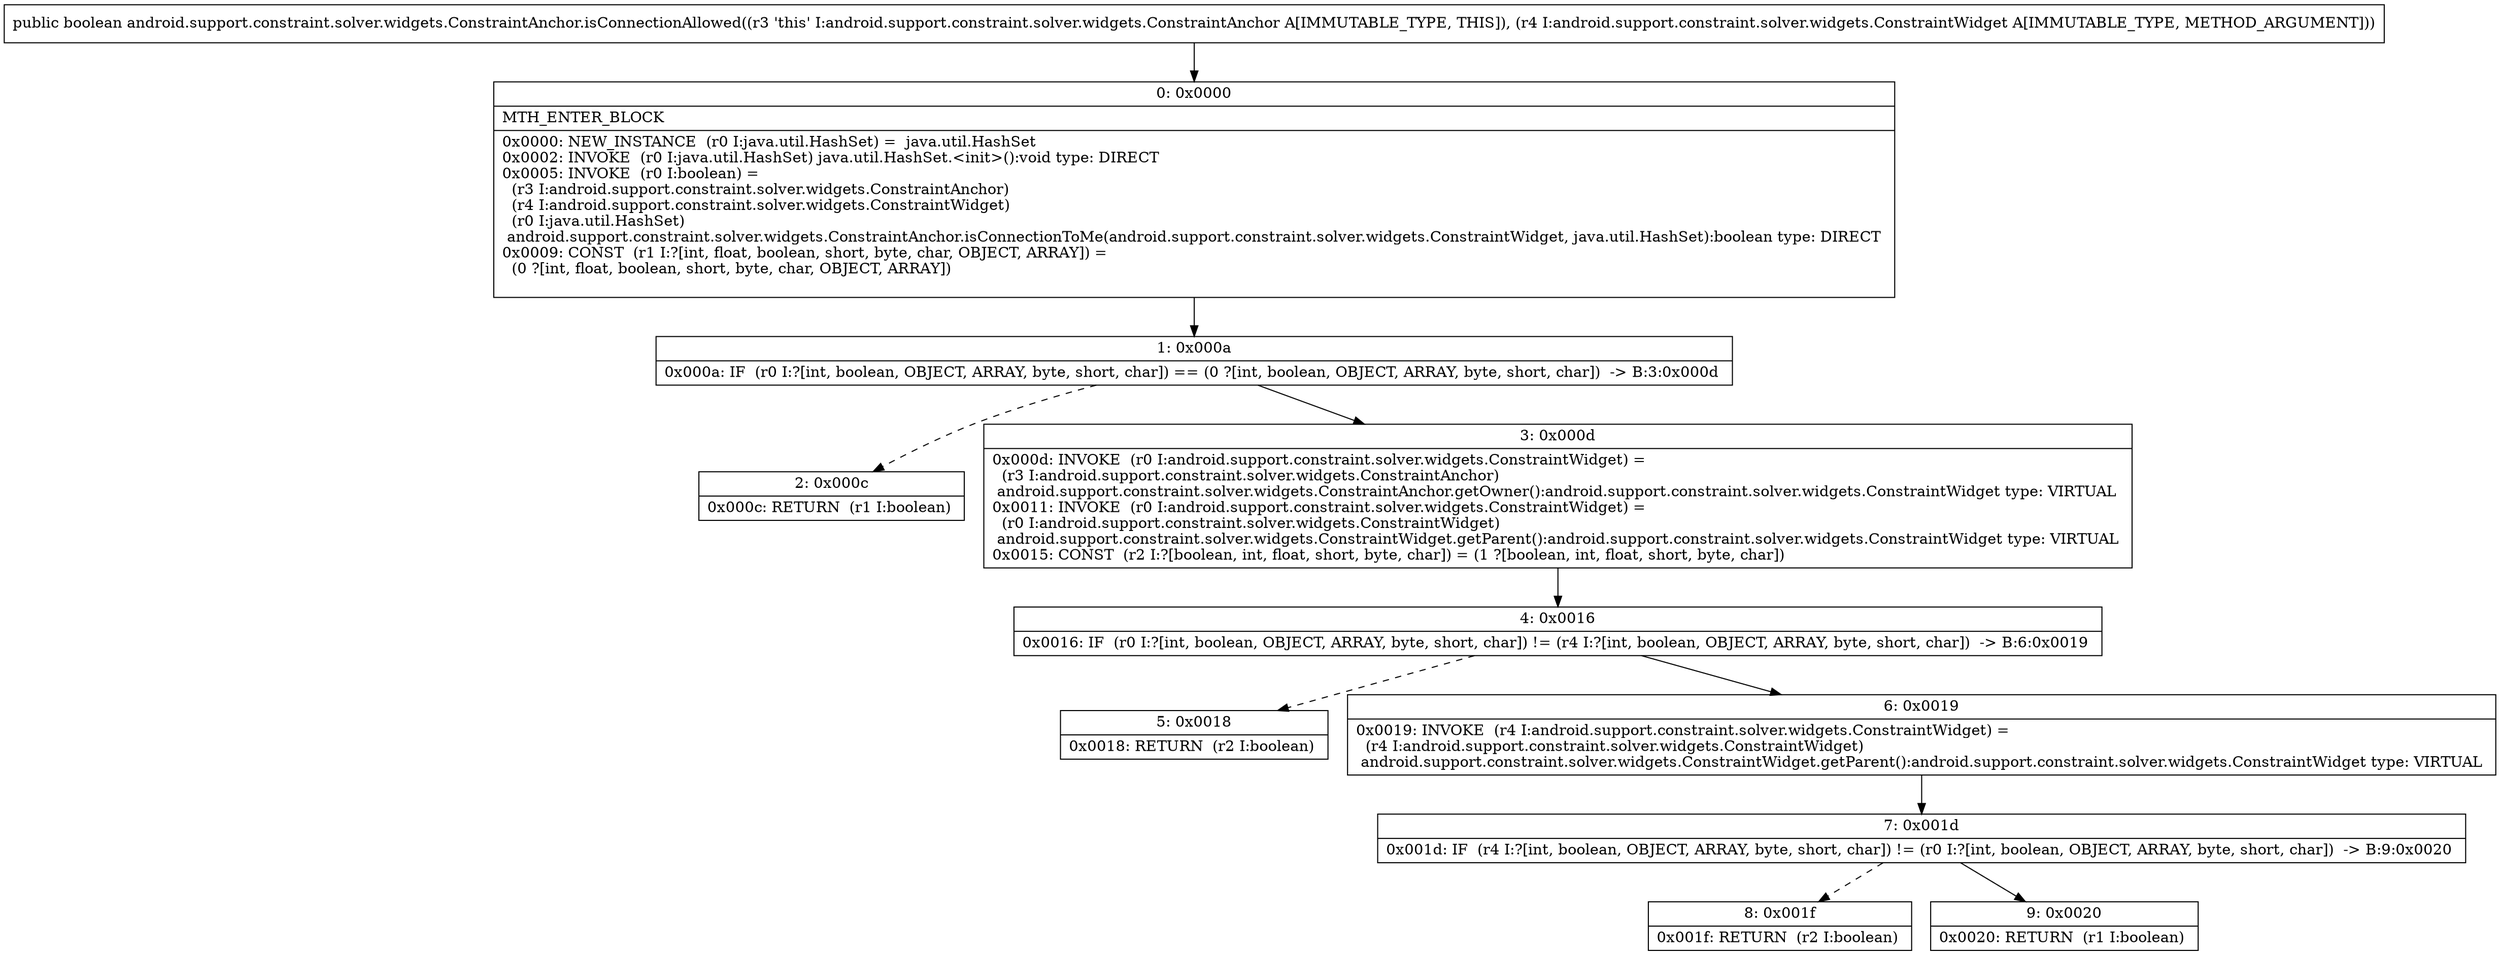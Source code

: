 digraph "CFG forandroid.support.constraint.solver.widgets.ConstraintAnchor.isConnectionAllowed(Landroid\/support\/constraint\/solver\/widgets\/ConstraintWidget;)Z" {
Node_0 [shape=record,label="{0\:\ 0x0000|MTH_ENTER_BLOCK\l|0x0000: NEW_INSTANCE  (r0 I:java.util.HashSet) =  java.util.HashSet \l0x0002: INVOKE  (r0 I:java.util.HashSet) java.util.HashSet.\<init\>():void type: DIRECT \l0x0005: INVOKE  (r0 I:boolean) = \l  (r3 I:android.support.constraint.solver.widgets.ConstraintAnchor)\l  (r4 I:android.support.constraint.solver.widgets.ConstraintWidget)\l  (r0 I:java.util.HashSet)\l android.support.constraint.solver.widgets.ConstraintAnchor.isConnectionToMe(android.support.constraint.solver.widgets.ConstraintWidget, java.util.HashSet):boolean type: DIRECT \l0x0009: CONST  (r1 I:?[int, float, boolean, short, byte, char, OBJECT, ARRAY]) = \l  (0 ?[int, float, boolean, short, byte, char, OBJECT, ARRAY])\l \l}"];
Node_1 [shape=record,label="{1\:\ 0x000a|0x000a: IF  (r0 I:?[int, boolean, OBJECT, ARRAY, byte, short, char]) == (0 ?[int, boolean, OBJECT, ARRAY, byte, short, char])  \-\> B:3:0x000d \l}"];
Node_2 [shape=record,label="{2\:\ 0x000c|0x000c: RETURN  (r1 I:boolean) \l}"];
Node_3 [shape=record,label="{3\:\ 0x000d|0x000d: INVOKE  (r0 I:android.support.constraint.solver.widgets.ConstraintWidget) = \l  (r3 I:android.support.constraint.solver.widgets.ConstraintAnchor)\l android.support.constraint.solver.widgets.ConstraintAnchor.getOwner():android.support.constraint.solver.widgets.ConstraintWidget type: VIRTUAL \l0x0011: INVOKE  (r0 I:android.support.constraint.solver.widgets.ConstraintWidget) = \l  (r0 I:android.support.constraint.solver.widgets.ConstraintWidget)\l android.support.constraint.solver.widgets.ConstraintWidget.getParent():android.support.constraint.solver.widgets.ConstraintWidget type: VIRTUAL \l0x0015: CONST  (r2 I:?[boolean, int, float, short, byte, char]) = (1 ?[boolean, int, float, short, byte, char]) \l}"];
Node_4 [shape=record,label="{4\:\ 0x0016|0x0016: IF  (r0 I:?[int, boolean, OBJECT, ARRAY, byte, short, char]) != (r4 I:?[int, boolean, OBJECT, ARRAY, byte, short, char])  \-\> B:6:0x0019 \l}"];
Node_5 [shape=record,label="{5\:\ 0x0018|0x0018: RETURN  (r2 I:boolean) \l}"];
Node_6 [shape=record,label="{6\:\ 0x0019|0x0019: INVOKE  (r4 I:android.support.constraint.solver.widgets.ConstraintWidget) = \l  (r4 I:android.support.constraint.solver.widgets.ConstraintWidget)\l android.support.constraint.solver.widgets.ConstraintWidget.getParent():android.support.constraint.solver.widgets.ConstraintWidget type: VIRTUAL \l}"];
Node_7 [shape=record,label="{7\:\ 0x001d|0x001d: IF  (r4 I:?[int, boolean, OBJECT, ARRAY, byte, short, char]) != (r0 I:?[int, boolean, OBJECT, ARRAY, byte, short, char])  \-\> B:9:0x0020 \l}"];
Node_8 [shape=record,label="{8\:\ 0x001f|0x001f: RETURN  (r2 I:boolean) \l}"];
Node_9 [shape=record,label="{9\:\ 0x0020|0x0020: RETURN  (r1 I:boolean) \l}"];
MethodNode[shape=record,label="{public boolean android.support.constraint.solver.widgets.ConstraintAnchor.isConnectionAllowed((r3 'this' I:android.support.constraint.solver.widgets.ConstraintAnchor A[IMMUTABLE_TYPE, THIS]), (r4 I:android.support.constraint.solver.widgets.ConstraintWidget A[IMMUTABLE_TYPE, METHOD_ARGUMENT])) }"];
MethodNode -> Node_0;
Node_0 -> Node_1;
Node_1 -> Node_2[style=dashed];
Node_1 -> Node_3;
Node_3 -> Node_4;
Node_4 -> Node_5[style=dashed];
Node_4 -> Node_6;
Node_6 -> Node_7;
Node_7 -> Node_8[style=dashed];
Node_7 -> Node_9;
}

